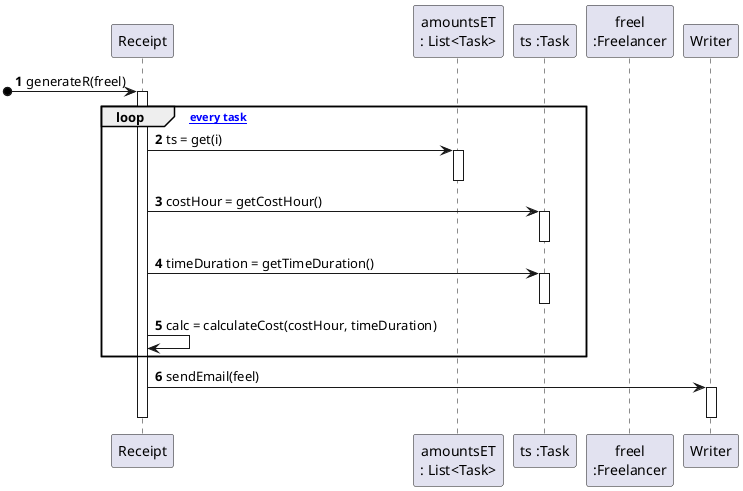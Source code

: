 @startuml
autonumber

participant "Receipt" as R
participant "amountsET\n: List<Task>" as LTS

participant "ts :Task" as T
participant "freel\n:Freelancer" as F
participant "Writer" as W


[o-> R : generateR(freel)
activate R


loop [for every task]
R -> LTS : ts = get(i)
activate LTS
deactivate LTS

R -> T : costHour = getCostHour()
activate T
deactivate T

R -> T : timeDuration = getTimeDuration()
activate T
deactivate T

R -> R : calc = calculateCost(costHour, timeDuration)


end loop


R -> W : sendEmail(feel)
activate W
deactivate W

deactivate R
@enduml